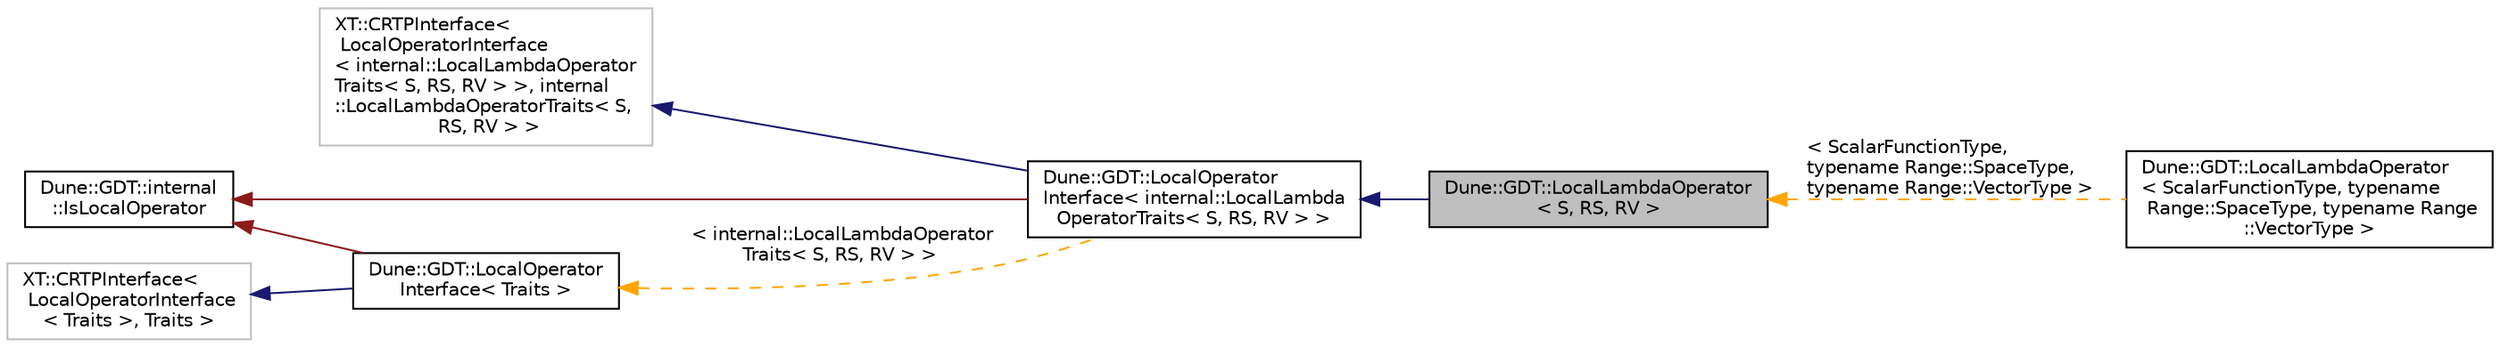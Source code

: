 digraph "Dune::GDT::LocalLambdaOperator&lt; S, RS, RV &gt;"
{
  edge [fontname="Helvetica",fontsize="10",labelfontname="Helvetica",labelfontsize="10"];
  node [fontname="Helvetica",fontsize="10",shape=record];
  rankdir="LR";
  Node0 [label="Dune::GDT::LocalLambdaOperator\l\< S, RS, RV \>",height=0.2,width=0.4,color="black", fillcolor="grey75", style="filled", fontcolor="black"];
  Node1 -> Node0 [dir="back",color="midnightblue",fontsize="10",style="solid",fontname="Helvetica"];
  Node1 [label="Dune::GDT::LocalOperator\lInterface\< internal::LocalLambda\lOperatorTraits\< S, RS, RV \> \>",height=0.2,width=0.4,color="black", fillcolor="white", style="filled",URL="$a01838.html"];
  Node2 -> Node1 [dir="back",color="midnightblue",fontsize="10",style="solid",fontname="Helvetica"];
  Node2 [label="XT::CRTPInterface\<\l LocalOperatorInterface\l\< internal::LocalLambdaOperator\lTraits\< S, RS, RV \> \>, internal\l::LocalLambdaOperatorTraits\< S,\l RS, RV \> \>",height=0.2,width=0.4,color="grey75", fillcolor="white", style="filled"];
  Node3 -> Node1 [dir="back",color="firebrick4",fontsize="10",style="solid",fontname="Helvetica"];
  Node3 [label="Dune::GDT::internal\l::IsLocalOperator",height=0.2,width=0.4,color="black", fillcolor="white", style="filled",URL="$a01826.html"];
  Node4 -> Node1 [dir="back",color="orange",fontsize="10",style="dashed",label=" \< internal::LocalLambdaOperator\lTraits\< S, RS, RV \> \>" ,fontname="Helvetica"];
  Node4 [label="Dune::GDT::LocalOperator\lInterface\< Traits \>",height=0.2,width=0.4,color="black", fillcolor="white", style="filled",URL="$a01838.html"];
  Node5 -> Node4 [dir="back",color="midnightblue",fontsize="10",style="solid",fontname="Helvetica"];
  Node5 [label="XT::CRTPInterface\<\l LocalOperatorInterface\l\< Traits \>, Traits \>",height=0.2,width=0.4,color="grey75", fillcolor="white", style="filled"];
  Node3 -> Node4 [dir="back",color="firebrick4",fontsize="10",style="solid",fontname="Helvetica"];
  Node0 -> Node6 [dir="back",color="orange",fontsize="10",style="dashed",label=" \< ScalarFunctionType,\l typename Range::SpaceType,\l typename Range::VectorType \>" ,fontname="Helvetica"];
  Node6 [label="Dune::GDT::LocalLambdaOperator\l\< ScalarFunctionType, typename\l Range::SpaceType, typename Range\l::VectorType \>",height=0.2,width=0.4,color="black", fillcolor="white", style="filled",URL="$a01898.html"];
}
